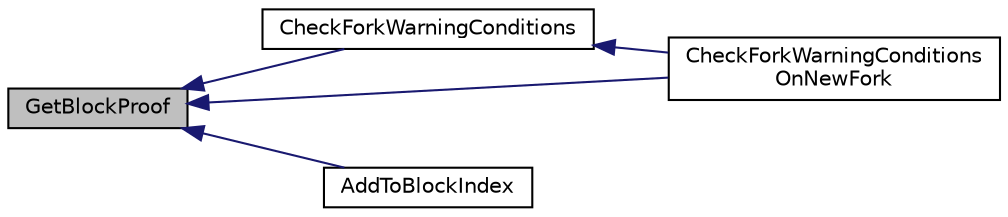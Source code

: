 digraph "GetBlockProof"
{
  edge [fontname="Helvetica",fontsize="10",labelfontname="Helvetica",labelfontsize="10"];
  node [fontname="Helvetica",fontsize="10",shape=record];
  rankdir="LR";
  Node13 [label="GetBlockProof",height=0.2,width=0.4,color="black", fillcolor="grey75", style="filled", fontcolor="black"];
  Node13 -> Node14 [dir="back",color="midnightblue",fontsize="10",style="solid",fontname="Helvetica"];
  Node14 [label="CheckForkWarningConditions",height=0.2,width=0.4,color="black", fillcolor="white", style="filled",URL="$main_8cpp.html#a730d390bfb0df0e54a5c2ddb901e748a"];
  Node14 -> Node15 [dir="back",color="midnightblue",fontsize="10",style="solid",fontname="Helvetica"];
  Node15 [label="CheckForkWarningConditions\lOnNewFork",height=0.2,width=0.4,color="black", fillcolor="white", style="filled",URL="$main_8cpp.html#a0577f78a333e075d3bbb64c0741b5080"];
  Node13 -> Node15 [dir="back",color="midnightblue",fontsize="10",style="solid",fontname="Helvetica"];
  Node13 -> Node16 [dir="back",color="midnightblue",fontsize="10",style="solid",fontname="Helvetica"];
  Node16 [label="AddToBlockIndex",height=0.2,width=0.4,color="black", fillcolor="white", style="filled",URL="$main_8cpp.html#acfdf6cde860f1f415882d69a562c40ee"];
}

